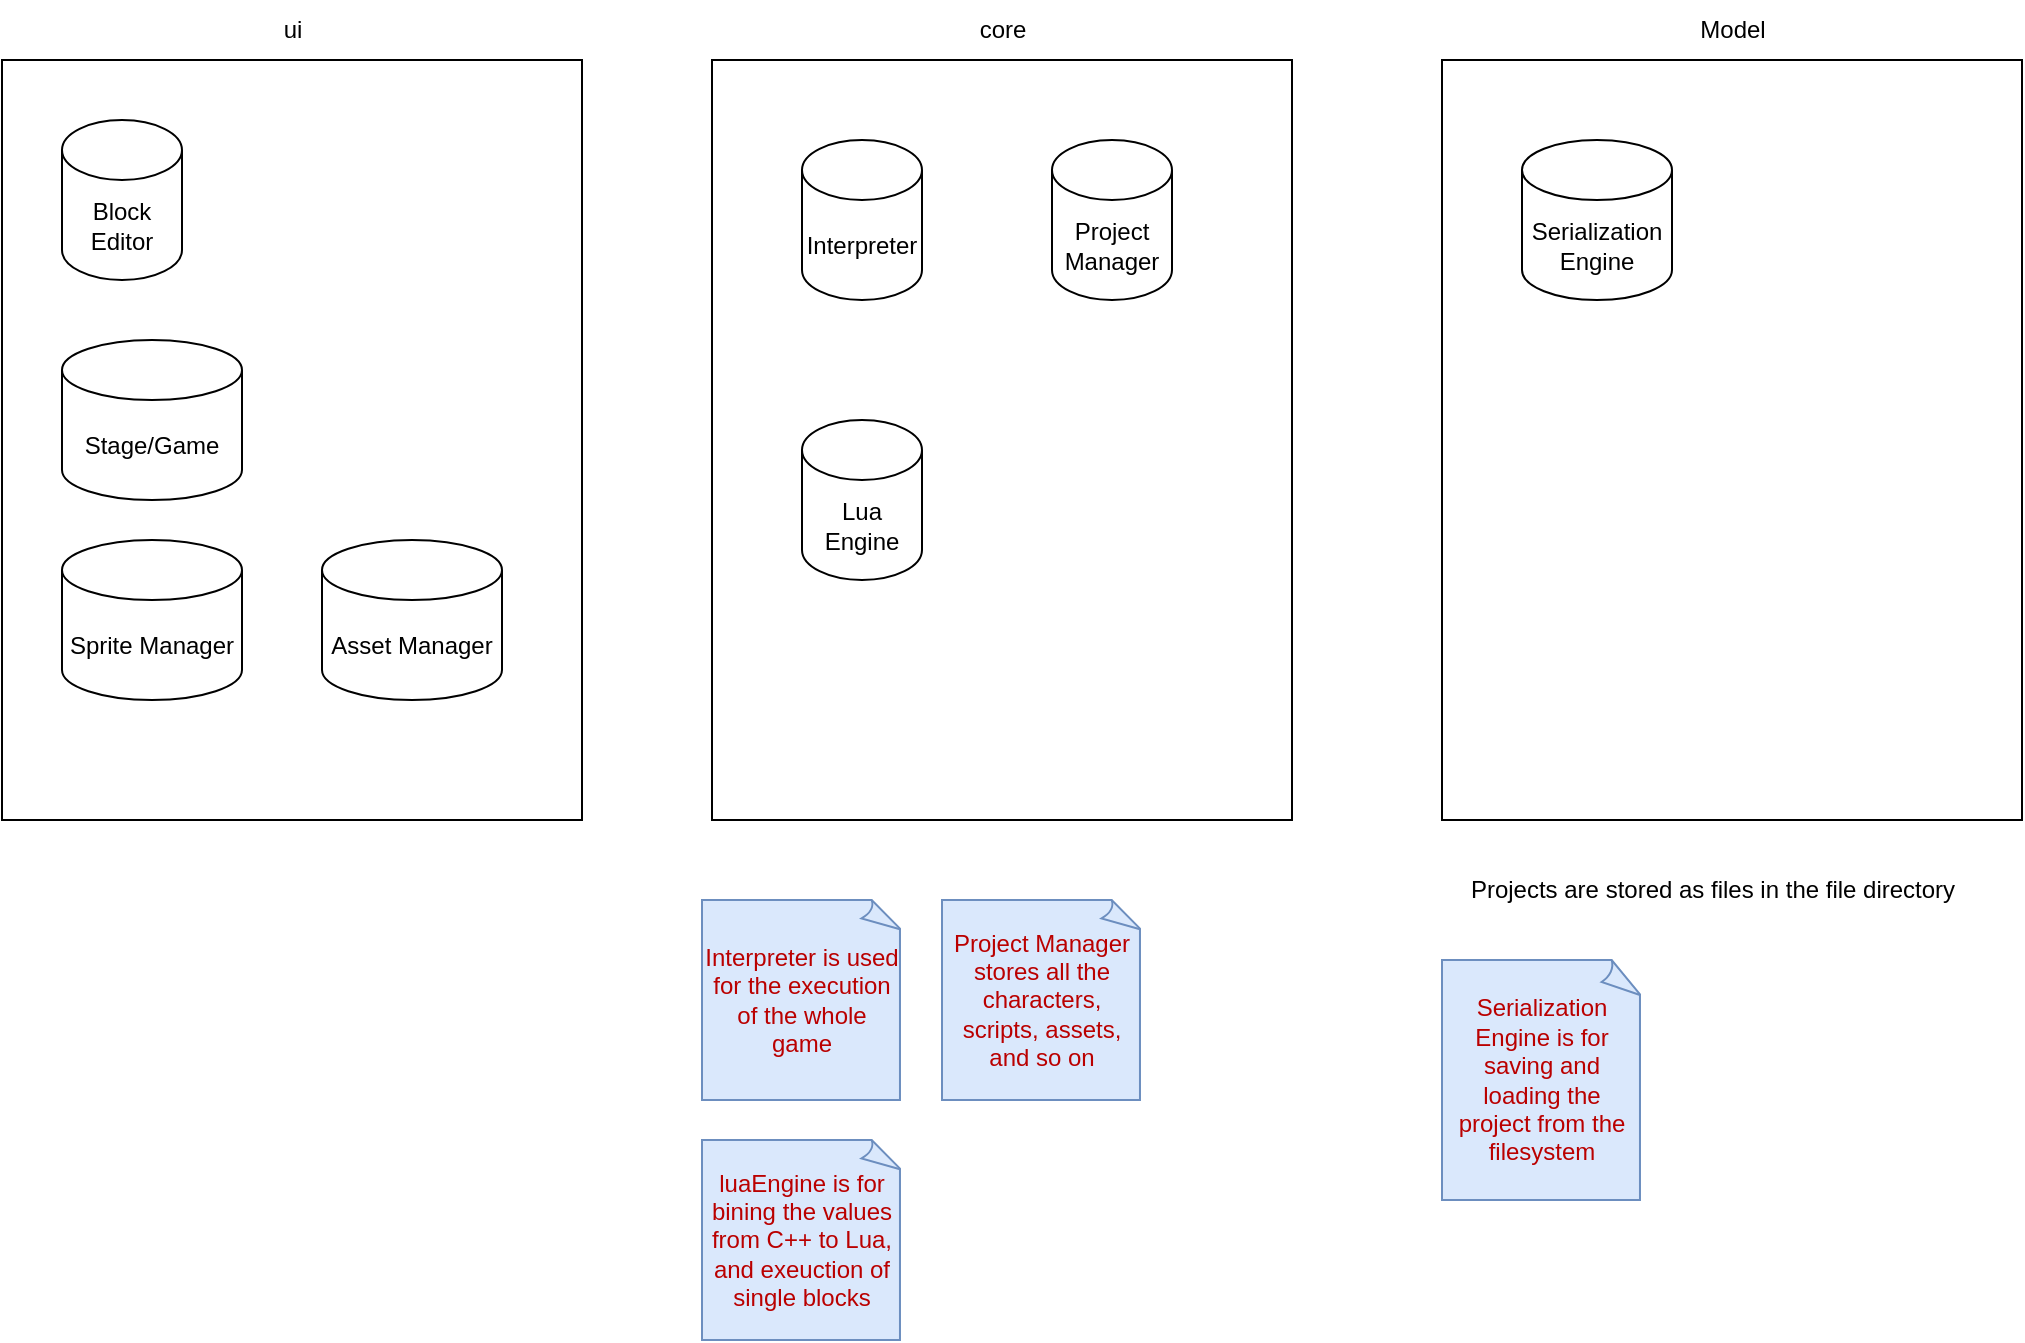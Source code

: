 <mxfile version="26.0.9">
  <diagram name="Page-1" id="e56a1550-8fbb-45ad-956c-1786394a9013">
    <mxGraphModel dx="1422" dy="855" grid="1" gridSize="10" guides="1" tooltips="1" connect="1" arrows="1" fold="1" page="1" pageScale="1" pageWidth="1100" pageHeight="850" background="none" math="0" shadow="0">
      <root>
        <mxCell id="0" />
        <mxCell id="1" parent="0" />
        <mxCell id="Ndg02h9WD8qBhF1uvVEC-3" value="" style="rounded=0;whiteSpace=wrap;html=1;fillColor=none;" parent="1" vertex="1">
          <mxGeometry x="770" y="80" width="290" height="380" as="geometry" />
        </mxCell>
        <mxCell id="Ndg02h9WD8qBhF1uvVEC-4" value="Model" style="text;html=1;align=center;verticalAlign=middle;resizable=0;points=[];autosize=1;strokeColor=none;fillColor=none;" parent="1" vertex="1">
          <mxGeometry x="885" y="50" width="60" height="30" as="geometry" />
        </mxCell>
        <mxCell id="Ndg02h9WD8qBhF1uvVEC-5" value="" style="rounded=0;whiteSpace=wrap;html=1;fillColor=none;" parent="1" vertex="1">
          <mxGeometry x="405" y="80" width="290" height="380" as="geometry" />
        </mxCell>
        <mxCell id="Ndg02h9WD8qBhF1uvVEC-6" value="core" style="text;html=1;align=center;verticalAlign=middle;resizable=0;points=[];autosize=1;strokeColor=none;fillColor=none;" parent="1" vertex="1">
          <mxGeometry x="525" y="50" width="50" height="30" as="geometry" />
        </mxCell>
        <mxCell id="Ndg02h9WD8qBhF1uvVEC-7" value="" style="rounded=0;whiteSpace=wrap;html=1;fillColor=none;" parent="1" vertex="1">
          <mxGeometry x="50" y="80" width="290" height="380" as="geometry" />
        </mxCell>
        <mxCell id="Ndg02h9WD8qBhF1uvVEC-8" value="ui" style="text;html=1;align=center;verticalAlign=middle;resizable=0;points=[];autosize=1;strokeColor=none;fillColor=none;" parent="1" vertex="1">
          <mxGeometry x="180" y="50" width="30" height="30" as="geometry" />
        </mxCell>
        <mxCell id="Ndg02h9WD8qBhF1uvVEC-9" value="Projects are stored as files in the file directory" style="text;html=1;align=center;verticalAlign=middle;resizable=0;points=[];autosize=1;strokeColor=none;fillColor=none;" parent="1" vertex="1">
          <mxGeometry x="770" y="480" width="270" height="30" as="geometry" />
        </mxCell>
        <mxCell id="Ndg02h9WD8qBhF1uvVEC-10" value="Interpreter" style="shape=cylinder3;whiteSpace=wrap;html=1;boundedLbl=1;backgroundOutline=1;size=15;" parent="1" vertex="1">
          <mxGeometry x="450" y="120" width="60" height="80" as="geometry" />
        </mxCell>
        <mxCell id="Ndg02h9WD8qBhF1uvVEC-11" value="Lua Engine" style="shape=cylinder3;whiteSpace=wrap;html=1;boundedLbl=1;backgroundOutline=1;size=15;" parent="1" vertex="1">
          <mxGeometry x="450" y="260" width="60" height="80" as="geometry" />
        </mxCell>
        <mxCell id="Ndg02h9WD8qBhF1uvVEC-14" value="Serialization Engine&lt;span style=&quot;color: rgba(0, 0, 0, 0); font-family: monospace; font-size: 0px; text-align: start; text-wrap: nowrap;&quot;&gt;%3CmxGraphModel%3E%3Croot%3E%3CmxCell%20id%3D%220%22%2F%3E%3CmxCell%20id%3D%221%22%20parent%3D%220%22%2F%3E%3CmxCell%20id%3D%222%22%20value%3D%22Scripting%20Engine%22%20style%3D%22shape%3Dcylinder3%3BwhiteSpace%3Dwrap%3Bhtml%3D1%3BboundedLbl%3D1%3BbackgroundOutline%3D1%3Bsize%3D15%3B%22%20vertex%3D%221%22%20parent%3D%221%22%3E%3CmxGeometry%20x%3D%22450%22%20y%3D%22260%22%20width%3D%2260%22%20height%3D%2280%22%20as%3D%22geometry%22%2F%3E%3C%2FmxCell%3E%3C%2Froot%3E%3C%2FmxGraphModel%3E&lt;/span&gt;" style="shape=cylinder3;whiteSpace=wrap;html=1;boundedLbl=1;backgroundOutline=1;size=15;" parent="1" vertex="1">
          <mxGeometry x="810" y="120" width="75" height="80" as="geometry" />
        </mxCell>
        <mxCell id="Ndg02h9WD8qBhF1uvVEC-15" value="Project Manager" style="shape=cylinder3;whiteSpace=wrap;html=1;boundedLbl=1;backgroundOutline=1;size=15;" parent="1" vertex="1">
          <mxGeometry x="575" y="120" width="60" height="80" as="geometry" />
        </mxCell>
        <mxCell id="Ndg02h9WD8qBhF1uvVEC-17" value="&lt;font color=&quot;#ba0000&quot;&gt;Interpreter is used for the execution of the whole game&lt;/font&gt;" style="whiteSpace=wrap;html=1;shape=mxgraph.basic.document;fillColor=#dae8fc;strokeColor=#6c8ebf;" parent="1" vertex="1">
          <mxGeometry x="400" y="500" width="100" height="100" as="geometry" />
        </mxCell>
        <mxCell id="Ndg02h9WD8qBhF1uvVEC-19" value="&lt;font color=&quot;#ba0000&quot;&gt;Project Manager stores all the characters, scripts, assets, and so on&lt;/font&gt;" style="whiteSpace=wrap;html=1;shape=mxgraph.basic.document;fillColor=#dae8fc;strokeColor=#6c8ebf;" parent="1" vertex="1">
          <mxGeometry x="520" y="500" width="100" height="100" as="geometry" />
        </mxCell>
        <mxCell id="Ndg02h9WD8qBhF1uvVEC-20" value="&lt;font color=&quot;#ba0000&quot;&gt;luaEngine is for bining the values from C++ to Lua, and exeuction of single blocks&lt;/font&gt;" style="whiteSpace=wrap;html=1;shape=mxgraph.basic.document;fillColor=#dae8fc;strokeColor=#6c8ebf;" parent="1" vertex="1">
          <mxGeometry x="400" y="620" width="100" height="100" as="geometry" />
        </mxCell>
        <mxCell id="Ndg02h9WD8qBhF1uvVEC-21" value="&lt;font color=&quot;#ba0000&quot;&gt;Serialization Engine is for saving and loading the project from the filesystem&lt;/font&gt;" style="whiteSpace=wrap;html=1;shape=mxgraph.basic.document;fillColor=#dae8fc;strokeColor=#6c8ebf;" parent="1" vertex="1">
          <mxGeometry x="770" y="530" width="100" height="120" as="geometry" />
        </mxCell>
        <mxCell id="Ndg02h9WD8qBhF1uvVEC-22" value="Block Editor" style="shape=cylinder3;whiteSpace=wrap;html=1;boundedLbl=1;backgroundOutline=1;size=15;" parent="1" vertex="1">
          <mxGeometry x="80" y="110" width="60" height="80" as="geometry" />
        </mxCell>
        <mxCell id="Ndg02h9WD8qBhF1uvVEC-23" value="Stage/Game" style="shape=cylinder3;whiteSpace=wrap;html=1;boundedLbl=1;backgroundOutline=1;size=15;" parent="1" vertex="1">
          <mxGeometry x="80" y="220" width="90" height="80" as="geometry" />
        </mxCell>
        <mxCell id="Ndg02h9WD8qBhF1uvVEC-24" value="Sprite Manager" style="shape=cylinder3;whiteSpace=wrap;html=1;boundedLbl=1;backgroundOutline=1;size=15;" parent="1" vertex="1">
          <mxGeometry x="80" y="320" width="90" height="80" as="geometry" />
        </mxCell>
        <mxCell id="Ndg02h9WD8qBhF1uvVEC-25" value="Asset Manager" style="shape=cylinder3;whiteSpace=wrap;html=1;boundedLbl=1;backgroundOutline=1;size=15;" parent="1" vertex="1">
          <mxGeometry x="210" y="320" width="90" height="80" as="geometry" />
        </mxCell>
      </root>
    </mxGraphModel>
  </diagram>
</mxfile>
